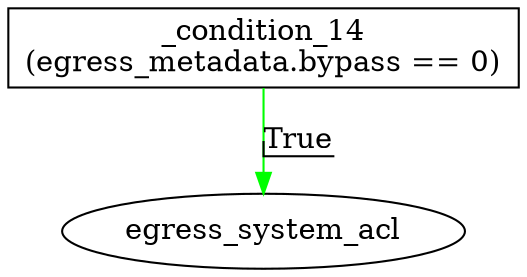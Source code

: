digraph egress {
_condition_14 [ shape=box label="_condition_14\n(egress_metadata.bypass == 0)"];
egress_system_acl [ label="egress_system_acl"];
_condition_14 -> egress_system_acl [color=green label="True" decorate=true ];
}
